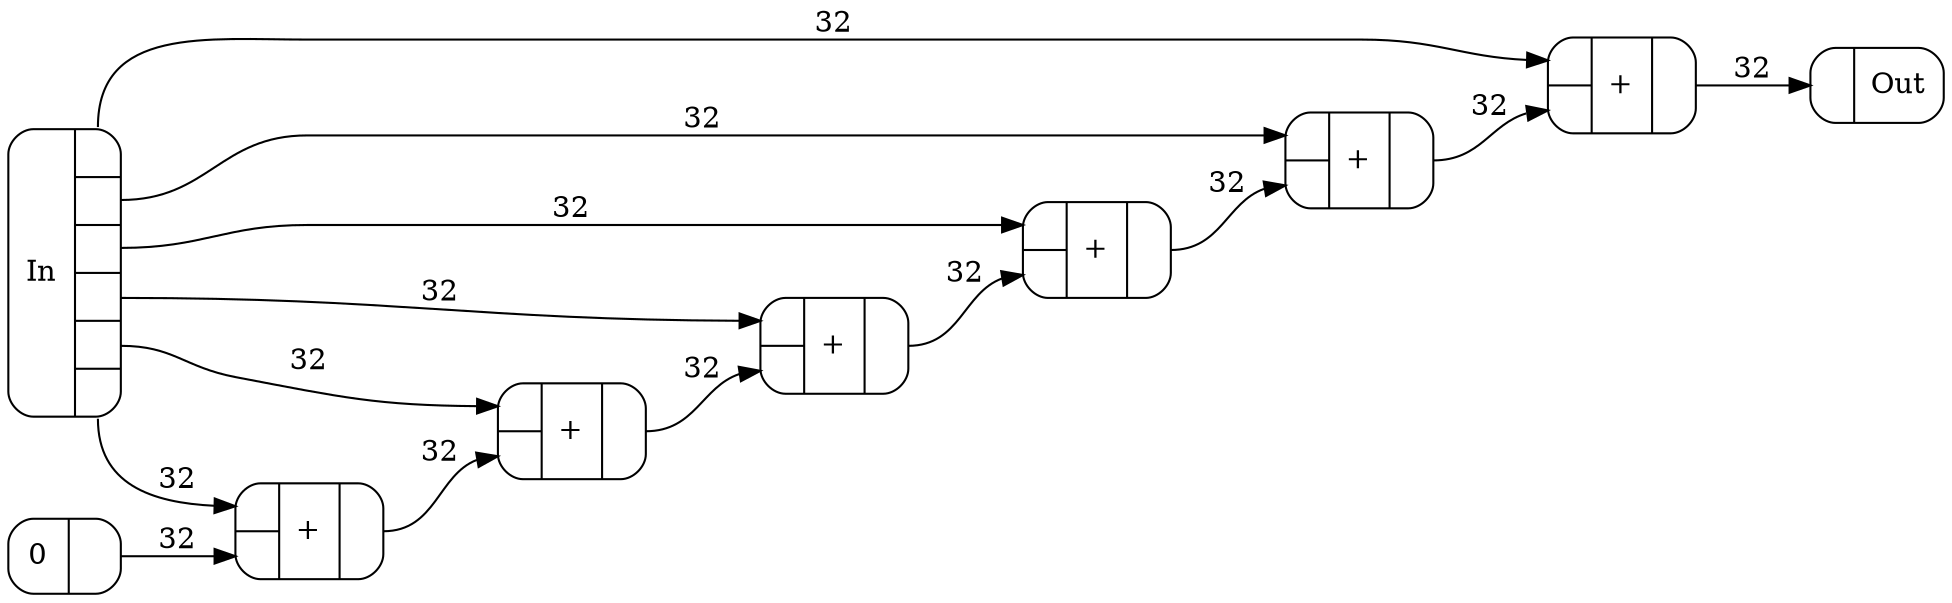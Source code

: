 digraph {
  rankdir=LR;
  node [shape=Mrecord];
  // ratio=1;
  c0 [label="{In|{<Out0>|<Out1>|<Out2>|<Out3>|<Out4>|<Out5>}}"];
  c1 [label="{0|{<Out0>}}"];
  c2 [label="{{<In0>|<In1>}|+|{<Out0>}}"];
  c3 [label="{{<In0>|<In1>}|+|{<Out0>}}"];
  c4 [label="{{<In0>|<In1>}|+|{<Out0>}}"];
  c5 [label="{{<In0>|<In1>}|+|{<Out0>}}"];
  c6 [label="{{<In0>|<In1>}|+|{<Out0>}}"];
  c7 [label="{{<In0>|<In1>}|+|{<Out0>}}"];
  c8 [label="{{<In0>}|Out}"];
  c0:Out5 -> c2:In0 [label="32"];
  c1:Out0 -> c2:In1 [label="32"];
  c0:Out4 -> c3:In0 [label="32"];
  c2:Out0 -> c3:In1 [label="32"];
  c0:Out3 -> c4:In0 [label="32"];
  c3:Out0 -> c4:In1 [label="32"];
  c0:Out2 -> c5:In0 [label="32"];
  c4:Out0 -> c5:In1 [label="32"];
  c0:Out1 -> c6:In0 [label="32"];
  c5:Out0 -> c6:In1 [label="32"];
  c0:Out0 -> c7:In0 [label="32"];
  c6:Out0 -> c7:In1 [label="32"];
  c7:Out0 -> c8:In0 [label="32"];
}

